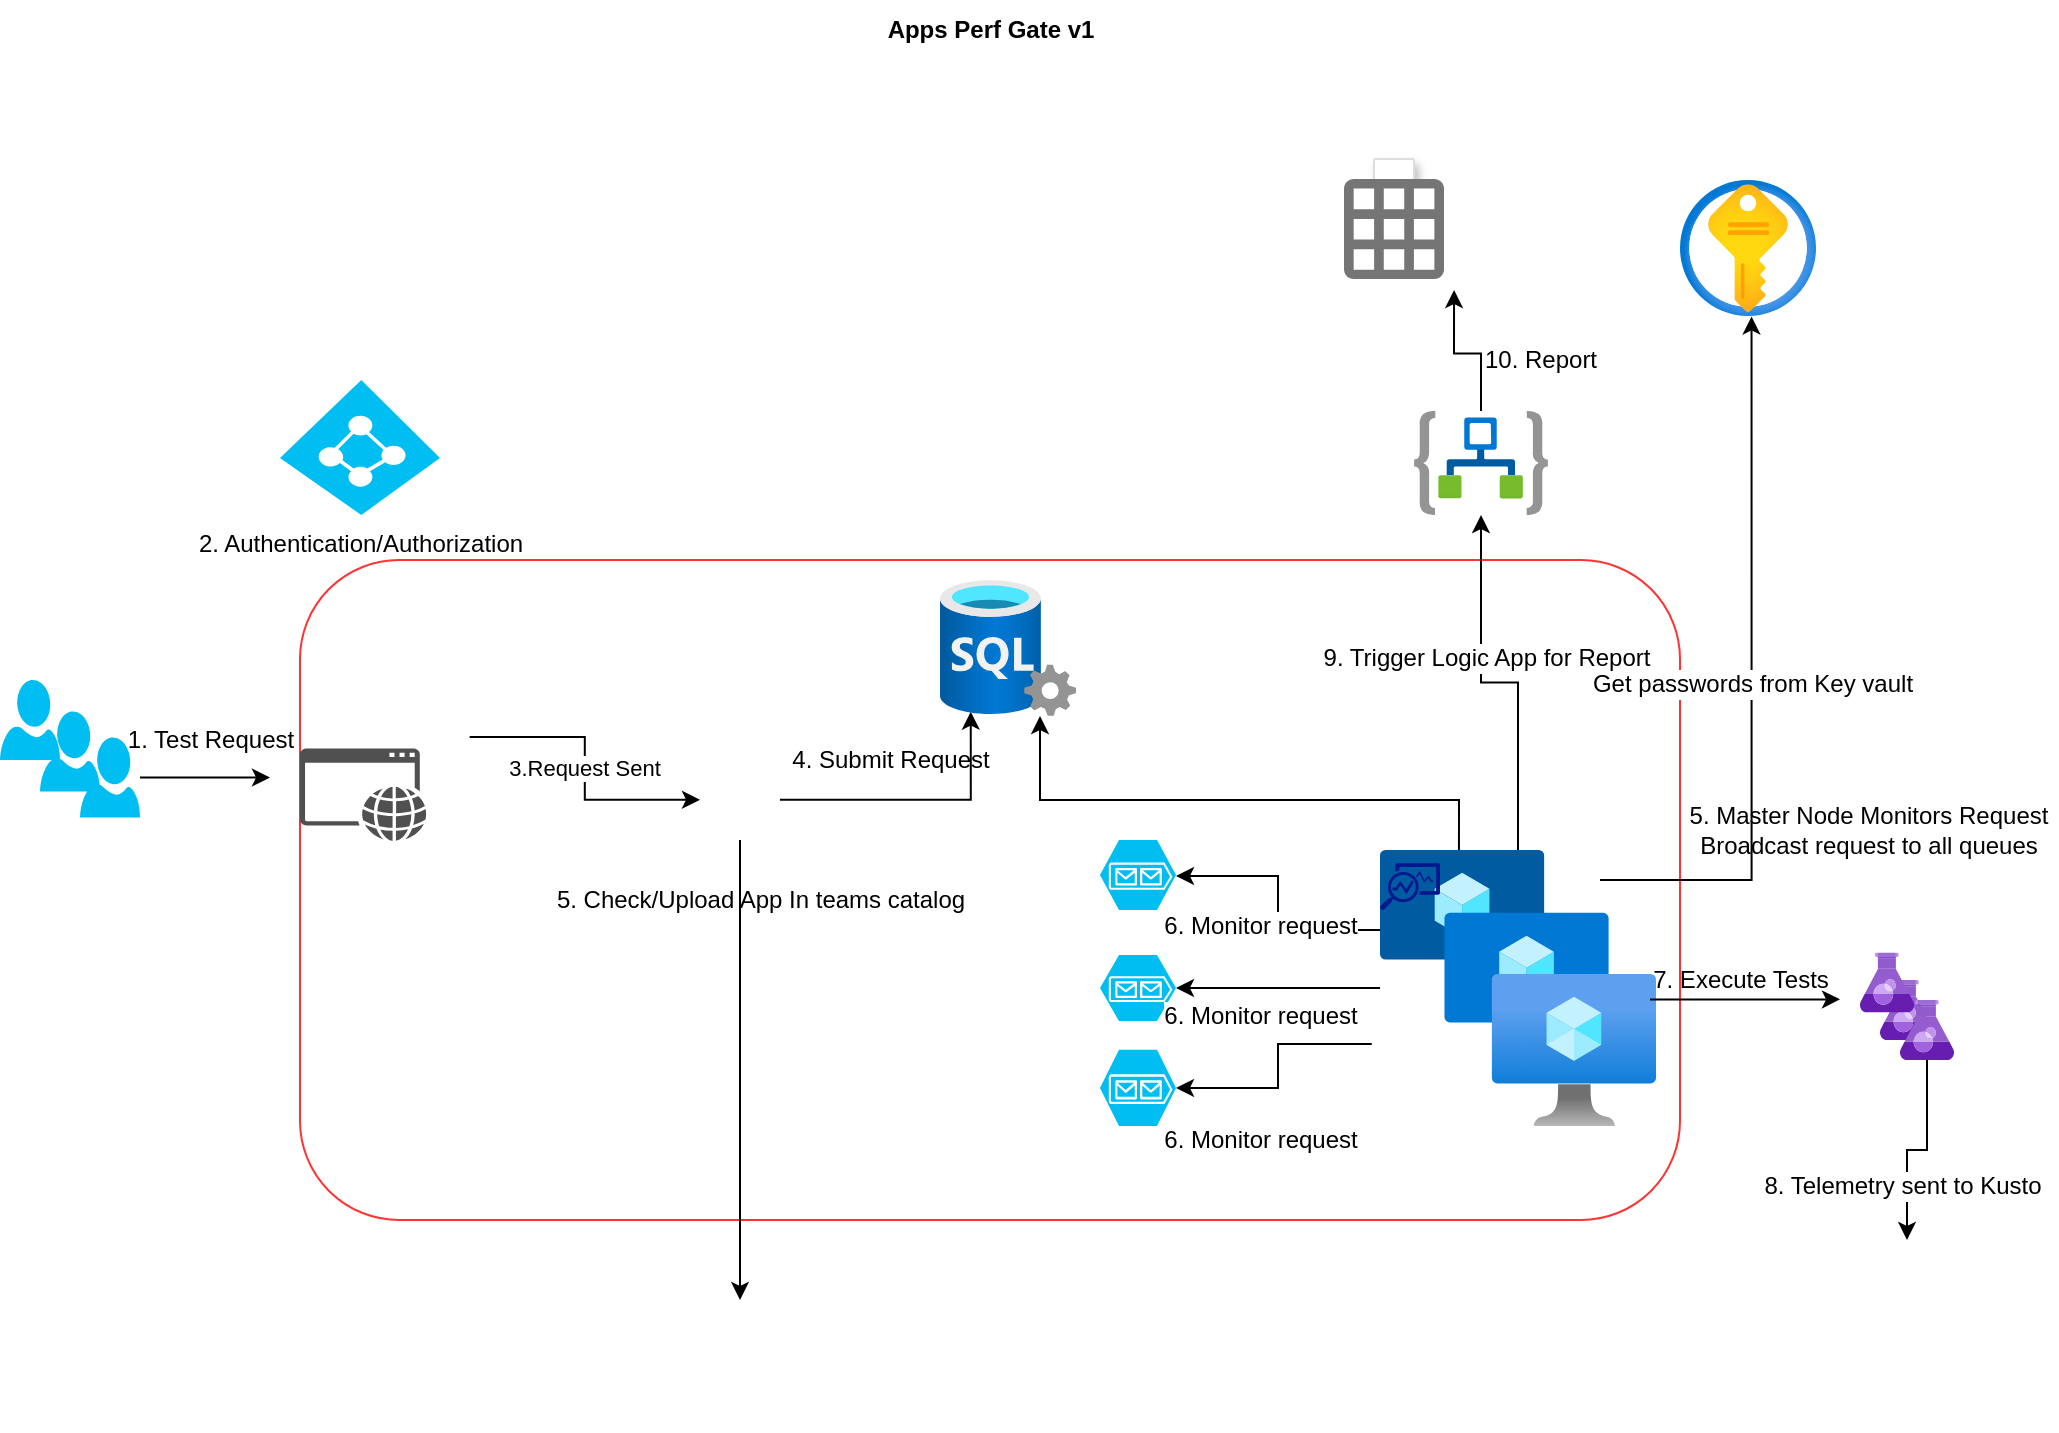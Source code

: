 <mxfile version="20.0.4" type="github">
  <diagram id="MLmHu1FTsnMF05LZP3E4" name="Page-1">
    <mxGraphModel dx="2934" dy="1011" grid="1" gridSize="10" guides="1" tooltips="1" connect="1" arrows="1" fold="1" page="1" pageScale="1" pageWidth="1100" pageHeight="1700" math="0" shadow="0">
      <root>
        <mxCell id="0" />
        <mxCell id="1" parent="0" />
        <mxCell id="g76XsvOcrzSk1p-11QXU-3" value="" style="rounded=1;whiteSpace=wrap;html=1;strokeColor=#FF3333;" parent="1" vertex="1">
          <mxGeometry x="210" y="340" width="690" height="330" as="geometry" />
        </mxCell>
        <mxCell id="BwfMt-pczbsLhnT2GrHr-9" value="" style="group" parent="1" vertex="1" connectable="0">
          <mxGeometry x="210" y="400" width="238" height="176.25" as="geometry" />
        </mxCell>
        <mxCell id="BwfMt-pczbsLhnT2GrHr-3" value="" style="sketch=0;pointerEvents=1;shadow=0;dashed=0;html=1;strokeColor=none;fillColor=#505050;labelPosition=center;verticalLabelPosition=bottom;verticalAlign=top;outlineConnect=0;align=center;shape=mxgraph.office.communications.skype_for_business_web_app_client;" parent="BwfMt-pczbsLhnT2GrHr-9" vertex="1">
          <mxGeometry y="31.582" width="90" height="48.902" as="geometry" />
        </mxCell>
        <mxCell id="BwfMt-pczbsLhnT2GrHr-5" value="" style="whiteSpace=wrap;html=1;aspect=fixed;strokeColor=none;" parent="BwfMt-pczbsLhnT2GrHr-9" vertex="1">
          <mxGeometry x="60" width="57.052" height="57.052" as="geometry" />
        </mxCell>
        <mxCell id="BwfMt-pczbsLhnT2GrHr-6" value="" style="shape=image;html=1;verticalAlign=top;verticalLabelPosition=bottom;labelBackgroundColor=#ffffff;imageAspect=0;aspect=fixed;image=https://cdn1.iconfinder.com/data/icons/ionicons-fill-vol-2/512/logo-react-128.png" parent="BwfMt-pczbsLhnT2GrHr-9" vertex="1">
          <mxGeometry x="62" y="17.116" width="22.821" height="22.821" as="geometry" />
        </mxCell>
        <mxCell id="BwfMt-pczbsLhnT2GrHr-15" value="" style="group" parent="1" vertex="1" connectable="0">
          <mxGeometry x="60" y="400" width="155" height="68.75" as="geometry" />
        </mxCell>
        <mxCell id="BwfMt-pczbsLhnT2GrHr-10" value="" style="verticalLabelPosition=bottom;html=1;verticalAlign=top;align=center;strokeColor=none;fillColor=#00BEF2;shape=mxgraph.azure.user;" parent="BwfMt-pczbsLhnT2GrHr-15" vertex="1">
          <mxGeometry x="20" y="15.75" width="30" height="40" as="geometry" />
        </mxCell>
        <mxCell id="BwfMt-pczbsLhnT2GrHr-13" value="" style="verticalLabelPosition=bottom;html=1;verticalAlign=top;align=center;strokeColor=none;fillColor=#00BEF2;shape=mxgraph.azure.user;" parent="BwfMt-pczbsLhnT2GrHr-15" vertex="1">
          <mxGeometry x="40" y="28.75" width="30" height="40" as="geometry" />
        </mxCell>
        <mxCell id="BwfMt-pczbsLhnT2GrHr-14" value="" style="verticalLabelPosition=bottom;html=1;verticalAlign=top;align=center;strokeColor=none;fillColor=#00BEF2;shape=mxgraph.azure.user;" parent="BwfMt-pczbsLhnT2GrHr-15" vertex="1">
          <mxGeometry width="30" height="40" as="geometry" />
        </mxCell>
        <mxCell id="BwfMt-pczbsLhnT2GrHr-68" value="&lt;font color=&quot;#000000&quot;&gt;1. Test Request&lt;/font&gt;" style="text;html=1;align=center;verticalAlign=middle;resizable=0;points=[];autosize=1;strokeColor=none;fillColor=none;fontColor=#9999FF;" parent="BwfMt-pczbsLhnT2GrHr-15" vertex="1">
          <mxGeometry x="55" y="20" width="100" height="20" as="geometry" />
        </mxCell>
        <mxCell id="BwfMt-pczbsLhnT2GrHr-23" value="" style="edgeStyle=orthogonalEdgeStyle;rounded=0;orthogonalLoop=1;jettySize=auto;html=1;fontColor=#BABABA;" parent="1" source="BwfMt-pczbsLhnT2GrHr-13" edge="1">
          <mxGeometry relative="1" as="geometry">
            <mxPoint x="195" y="448.75" as="targetPoint" />
          </mxGeometry>
        </mxCell>
        <mxCell id="BwfMt-pczbsLhnT2GrHr-11" value="2. Authentication/Authorization" style="verticalLabelPosition=bottom;html=1;verticalAlign=top;align=center;strokeColor=none;fillColor=#00BEF2;shape=mxgraph.azure.azure_active_directory;fontSize=12;labelPosition=center;" parent="1" vertex="1">
          <mxGeometry x="200" y="250" width="80" height="67.5" as="geometry" />
        </mxCell>
        <mxCell id="BwfMt-pczbsLhnT2GrHr-54" style="edgeStyle=orthogonalEdgeStyle;rounded=0;orthogonalLoop=1;jettySize=auto;html=1;fontColor=#BABABA;entryX=0.226;entryY=0.968;entryDx=0;entryDy=0;entryPerimeter=0;" parent="1" source="BwfMt-pczbsLhnT2GrHr-25" target="BwfMt-pczbsLhnT2GrHr-30" edge="1">
          <mxGeometry relative="1" as="geometry">
            <mxPoint x="490" y="340" as="targetPoint" />
          </mxGeometry>
        </mxCell>
        <mxCell id="BwfMt-pczbsLhnT2GrHr-66" style="edgeStyle=orthogonalEdgeStyle;rounded=0;orthogonalLoop=1;jettySize=auto;html=1;fontColor=#BABABA;entryX=0.5;entryY=0;entryDx=0;entryDy=0;" parent="1" source="BwfMt-pczbsLhnT2GrHr-25" target="BwfMt-pczbsLhnT2GrHr-43" edge="1">
          <mxGeometry relative="1" as="geometry">
            <mxPoint x="430" y="550" as="targetPoint" />
          </mxGeometry>
        </mxCell>
        <mxCell id="BwfMt-pczbsLhnT2GrHr-25" value="" style="shape=image;verticalLabelPosition=bottom;labelBackgroundColor=default;verticalAlign=top;aspect=fixed;imageAspect=0;image=https://cdn-icons-png.flaticon.com/512/2165/2165004.png;" parent="1" vertex="1">
          <mxGeometry x="410" y="439.94" width="40" height="40" as="geometry" />
        </mxCell>
        <mxCell id="BwfMt-pczbsLhnT2GrHr-69" style="edgeStyle=orthogonalEdgeStyle;rounded=0;orthogonalLoop=1;jettySize=auto;html=1;fontSize=12;fontColor=#000000;exitX=0.286;exitY=0.014;exitDx=0;exitDy=0;exitPerimeter=0;" parent="1" source="BwfMt-pczbsLhnT2GrHr-36" target="BwfMt-pczbsLhnT2GrHr-30" edge="1">
          <mxGeometry relative="1" as="geometry">
            <mxPoint x="790" y="480" as="sourcePoint" />
            <Array as="points">
              <mxPoint x="790" y="460" />
              <mxPoint x="580" y="460" />
            </Array>
          </mxGeometry>
        </mxCell>
        <mxCell id="BwfMt-pczbsLhnT2GrHr-30" value="" style="aspect=fixed;html=1;points=[];align=center;image;fontSize=12;image=img/lib/azure2/databases/SQL_Server.svg;fontColor=#BABABA;strokeColor=default;strokeWidth=0.5;" parent="1" vertex="1">
          <mxGeometry x="530" y="350" width="68" height="68" as="geometry" />
        </mxCell>
        <mxCell id="BwfMt-pczbsLhnT2GrHr-37" value="" style="aspect=fixed;html=1;points=[];align=center;image;fontSize=12;image=img/lib/azure2/security/Key_Vaults.svg;fontColor=#BABABA;strokeColor=default;strokeWidth=0.5;" parent="1" vertex="1">
          <mxGeometry x="900" y="150" width="68" height="68" as="geometry" />
        </mxCell>
        <mxCell id="BwfMt-pczbsLhnT2GrHr-85" style="edgeStyle=orthogonalEdgeStyle;rounded=0;orthogonalLoop=1;jettySize=auto;html=1;fontSize=12;fontColor=#000000;entryX=0.603;entryY=0.962;entryDx=0;entryDy=0;entryPerimeter=0;" parent="1" source="BwfMt-pczbsLhnT2GrHr-41" target="BwfMt-pczbsLhnT2GrHr-84" edge="1">
          <mxGeometry relative="1" as="geometry">
            <mxPoint x="780" y="240" as="targetPoint" />
          </mxGeometry>
        </mxCell>
        <mxCell id="BwfMt-pczbsLhnT2GrHr-41" value="" style="aspect=fixed;html=1;points=[];align=center;image;fontSize=12;image=img/lib/azure2/integration/Logic_Apps.svg;fontColor=#BABABA;strokeColor=default;strokeWidth=0.5;" parent="1" vertex="1">
          <mxGeometry x="767" y="265.5" width="67" height="52" as="geometry" />
        </mxCell>
        <mxCell id="BwfMt-pczbsLhnT2GrHr-43" value="" style="shape=image;verticalLabelPosition=bottom;labelBackgroundColor=default;verticalAlign=top;aspect=fixed;imageAspect=0;image=https://squiglit.com/wp-content/uploads/2021/04/logo-ms-graph-api.png;" parent="1" vertex="1">
          <mxGeometry x="380" y="710" width="100" height="60" as="geometry" />
        </mxCell>
        <mxCell id="BwfMt-pczbsLhnT2GrHr-53" value="" style="group" parent="1" vertex="1" connectable="0">
          <mxGeometry x="610" y="480" width="278" height="143" as="geometry" />
        </mxCell>
        <mxCell id="BwfMt-pczbsLhnT2GrHr-32" value="" style="verticalLabelPosition=bottom;html=1;verticalAlign=top;align=center;strokeColor=none;fillColor=#00BEF2;shape=mxgraph.azure.storage_queue;fontColor=#BABABA;" parent="BwfMt-pczbsLhnT2GrHr-53" vertex="1">
          <mxGeometry width="38" height="35.01" as="geometry" />
        </mxCell>
        <mxCell id="BwfMt-pczbsLhnT2GrHr-34" value="" style="verticalLabelPosition=bottom;html=1;verticalAlign=top;align=center;strokeColor=none;fillColor=#00BEF2;shape=mxgraph.azure.storage_queue;fontColor=#BABABA;" parent="BwfMt-pczbsLhnT2GrHr-53" vertex="1">
          <mxGeometry y="57.44" width="38" height="33.12" as="geometry" />
        </mxCell>
        <mxCell id="BwfMt-pczbsLhnT2GrHr-35" value="" style="verticalLabelPosition=bottom;html=1;verticalAlign=top;align=center;strokeColor=none;fillColor=#00BEF2;shape=mxgraph.azure.storage_queue;fontColor=#BABABA;" parent="BwfMt-pczbsLhnT2GrHr-53" vertex="1">
          <mxGeometry y="104.88" width="38" height="38.12" as="geometry" />
        </mxCell>
        <mxCell id="BwfMt-pczbsLhnT2GrHr-36" value="" style="aspect=fixed;html=1;points=[];align=center;image;fontSize=12;image=img/lib/azure2/compute/VM_Scale_Sets.svg;fontColor=#BABABA;strokeColor=default;strokeWidth=0.5;" parent="BwfMt-pczbsLhnT2GrHr-53" vertex="1">
          <mxGeometry x="140" y="5" width="138" height="138" as="geometry" />
        </mxCell>
        <mxCell id="BwfMt-pczbsLhnT2GrHr-50" value="" style="edgeStyle=orthogonalEdgeStyle;rounded=0;orthogonalLoop=1;jettySize=auto;html=1;fontColor=#BABABA;" parent="BwfMt-pczbsLhnT2GrHr-53" source="BwfMt-pczbsLhnT2GrHr-36" target="BwfMt-pczbsLhnT2GrHr-32" edge="1">
          <mxGeometry relative="1" as="geometry">
            <Array as="points">
              <mxPoint x="89" y="45" />
              <mxPoint x="89" y="18" />
            </Array>
          </mxGeometry>
        </mxCell>
        <mxCell id="BwfMt-pczbsLhnT2GrHr-76" value="6. Monitor request" style="edgeLabel;html=1;align=center;verticalAlign=middle;resizable=0;points=[];fontSize=12;fontColor=#000000;" parent="BwfMt-pczbsLhnT2GrHr-50" vertex="1" connectable="0">
          <mxGeometry x="-0.358" y="-4" relative="1" as="geometry">
            <mxPoint x="-19" y="2" as="offset" />
          </mxGeometry>
        </mxCell>
        <mxCell id="BwfMt-pczbsLhnT2GrHr-51" value="" style="edgeStyle=orthogonalEdgeStyle;rounded=0;orthogonalLoop=1;jettySize=auto;html=1;fontColor=#BABABA;" parent="BwfMt-pczbsLhnT2GrHr-53" source="BwfMt-pczbsLhnT2GrHr-36" target="BwfMt-pczbsLhnT2GrHr-34" edge="1">
          <mxGeometry relative="1" as="geometry" />
        </mxCell>
        <mxCell id="BwfMt-pczbsLhnT2GrHr-52" value="" style="edgeStyle=orthogonalEdgeStyle;rounded=0;orthogonalLoop=1;jettySize=auto;html=1;fontColor=#BABABA;exitX=-0.03;exitY=0.703;exitDx=0;exitDy=0;exitPerimeter=0;" parent="BwfMt-pczbsLhnT2GrHr-53" source="BwfMt-pczbsLhnT2GrHr-36" target="BwfMt-pczbsLhnT2GrHr-35" edge="1">
          <mxGeometry relative="1" as="geometry">
            <mxPoint x="110" y="105" as="sourcePoint" />
          </mxGeometry>
        </mxCell>
        <mxCell id="BwfMt-pczbsLhnT2GrHr-46" value="" style="shape=image;verticalLabelPosition=bottom;labelBackgroundColor=default;verticalAlign=top;aspect=fixed;imageAspect=0;image=https://betanews.com/wp-content/uploads/2014/06/ServiceTray200-175.png;" parent="BwfMt-pczbsLhnT2GrHr-53" vertex="1">
          <mxGeometry x="199.36" y="9.07" width="19.28" height="16.87" as="geometry" />
        </mxCell>
        <mxCell id="BwfMt-pczbsLhnT2GrHr-47" value="" style="shape=image;verticalLabelPosition=bottom;labelBackgroundColor=default;verticalAlign=top;aspect=fixed;imageAspect=0;image=https://betanews.com/wp-content/uploads/2014/06/ServiceTray200-175.png;" parent="BwfMt-pczbsLhnT2GrHr-53" vertex="1">
          <mxGeometry x="230.72" y="43.13" width="19.28" height="16.87" as="geometry" />
        </mxCell>
        <mxCell id="BwfMt-pczbsLhnT2GrHr-48" value="" style="shape=image;verticalLabelPosition=bottom;labelBackgroundColor=default;verticalAlign=top;aspect=fixed;imageAspect=0;image=https://betanews.com/wp-content/uploads/2014/06/ServiceTray200-175.png;" parent="BwfMt-pczbsLhnT2GrHr-53" vertex="1">
          <mxGeometry x="255.72" y="71.25" width="19.28" height="16.87" as="geometry" />
        </mxCell>
        <mxCell id="BwfMt-pczbsLhnT2GrHr-75" value="" style="sketch=0;aspect=fixed;pointerEvents=1;shadow=0;dashed=0;html=1;strokeColor=none;labelPosition=center;verticalLabelPosition=bottom;verticalAlign=top;align=center;fillColor=#00188D;shape=mxgraph.mscae.enterprise.monitor_running_apps;fontSize=12;fontColor=#000000;" parent="BwfMt-pczbsLhnT2GrHr-53" vertex="1">
          <mxGeometry x="140" y="11.61" width="30" height="23.4" as="geometry" />
        </mxCell>
        <mxCell id="BwfMt-pczbsLhnT2GrHr-77" value="6. Monitor request" style="edgeLabel;html=1;align=center;verticalAlign=middle;resizable=0;points=[];fontSize=12;fontColor=#000000;" parent="BwfMt-pczbsLhnT2GrHr-53" vertex="1" connectable="0">
          <mxGeometry x="80" y="88.12" as="geometry" />
        </mxCell>
        <mxCell id="BwfMt-pczbsLhnT2GrHr-64" value="3.Request Sent&lt;br&gt;" style="edgeStyle=orthogonalEdgeStyle;rounded=0;orthogonalLoop=1;jettySize=auto;html=1;fontColor=#000000;" parent="1" source="BwfMt-pczbsLhnT2GrHr-6" target="BwfMt-pczbsLhnT2GrHr-25" edge="1">
          <mxGeometry relative="1" as="geometry" />
        </mxCell>
        <mxCell id="BwfMt-pczbsLhnT2GrHr-65" style="edgeStyle=orthogonalEdgeStyle;rounded=0;orthogonalLoop=1;jettySize=auto;html=1;entryX=0.526;entryY=1.003;entryDx=0;entryDy=0;entryPerimeter=0;fontColor=#BABABA;" parent="1" target="BwfMt-pczbsLhnT2GrHr-37" edge="1">
          <mxGeometry relative="1" as="geometry">
            <mxPoint x="860" y="500" as="sourcePoint" />
            <Array as="points">
              <mxPoint x="936" y="500" />
            </Array>
          </mxGeometry>
        </mxCell>
        <mxCell id="BwfMt-pczbsLhnT2GrHr-79" value="Get passwords from Key vault" style="edgeLabel;html=1;align=center;verticalAlign=middle;resizable=0;points=[];fontSize=12;fontColor=#000000;" parent="BwfMt-pczbsLhnT2GrHr-65" vertex="1" connectable="0">
          <mxGeometry x="-0.028" relative="1" as="geometry">
            <mxPoint as="offset" />
          </mxGeometry>
        </mxCell>
        <mxCell id="BwfMt-pczbsLhnT2GrHr-67" style="edgeStyle=orthogonalEdgeStyle;rounded=0;orthogonalLoop=1;jettySize=auto;html=1;fontColor=#BABABA;" parent="1" source="BwfMt-pczbsLhnT2GrHr-36" target="BwfMt-pczbsLhnT2GrHr-41" edge="1">
          <mxGeometry relative="1" as="geometry">
            <mxPoint x="819" y="370" as="targetPoint" />
          </mxGeometry>
        </mxCell>
        <mxCell id="BwfMt-pczbsLhnT2GrHr-80" value="9. Trigger Logic App for Report" style="edgeLabel;html=1;align=center;verticalAlign=middle;resizable=0;points=[];fontSize=12;fontColor=#000000;" parent="BwfMt-pczbsLhnT2GrHr-67" vertex="1" connectable="0">
          <mxGeometry x="0.231" y="-2" relative="1" as="geometry">
            <mxPoint as="offset" />
          </mxGeometry>
        </mxCell>
        <mxCell id="BwfMt-pczbsLhnT2GrHr-70" value="5. Check/Upload App In teams catalog" style="text;html=1;align=center;verticalAlign=middle;resizable=0;points=[];autosize=1;strokeColor=none;fillColor=none;fontSize=12;fontColor=#000000;" parent="1" vertex="1">
          <mxGeometry x="330" y="500" width="220" height="20" as="geometry" />
        </mxCell>
        <mxCell id="BwfMt-pczbsLhnT2GrHr-71" value="4. Submit Request" style="text;html=1;align=center;verticalAlign=middle;resizable=0;points=[];autosize=1;strokeColor=none;fillColor=none;fontSize=12;fontColor=#000000;" parent="1" vertex="1">
          <mxGeometry x="450" y="430" width="110" height="20" as="geometry" />
        </mxCell>
        <mxCell id="BwfMt-pczbsLhnT2GrHr-72" value="5. Master Node Monitors Request&lt;br&gt;Broadcast request to all queues" style="text;html=1;align=center;verticalAlign=middle;resizable=0;points=[];autosize=1;strokeColor=none;fillColor=none;fontSize=12;fontColor=#000000;" parent="1" vertex="1">
          <mxGeometry x="898.5" y="460" width="190" height="30" as="geometry" />
        </mxCell>
        <mxCell id="BwfMt-pczbsLhnT2GrHr-78" value="6. Monitor request" style="edgeLabel;html=1;align=center;verticalAlign=middle;resizable=0;points=[];fontSize=12;fontColor=#000000;" parent="1" vertex="1" connectable="0">
          <mxGeometry x="690" y="630" as="geometry" />
        </mxCell>
        <mxCell id="BwfMt-pczbsLhnT2GrHr-84" value="" style="shape=image;html=1;verticalAlign=top;verticalLabelPosition=bottom;labelBackgroundColor=#ffffff;imageAspect=0;aspect=fixed;image=https://cdn0.iconfinder.com/data/icons/logos-microsoft-office-365/128/Microsoft_Office-07-128.png;fontSize=12;fontColor=#000000;strokeColor=default;strokeWidth=0.5;" parent="1" vertex="1">
          <mxGeometry x="740" y="130" width="78" height="78" as="geometry" />
        </mxCell>
        <mxCell id="BwfMt-pczbsLhnT2GrHr-81" value="" style="strokeColor=#dddddd;shadow=1;strokeWidth=1;rounded=1;absoluteArcSize=1;arcSize=2;labelPosition=center;verticalLabelPosition=bottom;align=center;verticalAlign=top;spacingLeft=0;fontColor=#000000;fontSize=12;whiteSpace=wrap;spacingBottom=2;" parent="1" vertex="1">
          <mxGeometry x="747" y="139.5" width="20" height="48.5" as="geometry" />
        </mxCell>
        <mxCell id="BwfMt-pczbsLhnT2GrHr-82" value="" style="sketch=0;dashed=0;connectable=0;html=1;fillColor=#757575;strokeColor=none;shape=mxgraph.gcp2.report;part=1;fontSize=12;fontColor=#000000;labelPosition=center;verticalLabelPosition=bottom;align=center;verticalAlign=top;" parent="BwfMt-pczbsLhnT2GrHr-81" vertex="1">
          <mxGeometry x="0.5" width="50" height="50" relative="1" as="geometry">
            <mxPoint x="-25" y="10" as="offset" />
          </mxGeometry>
        </mxCell>
        <mxCell id="BwfMt-pczbsLhnT2GrHr-86" value="10. Report" style="text;html=1;align=center;verticalAlign=middle;resizable=0;points=[];autosize=1;strokeColor=none;fillColor=none;fontSize=12;fontColor=#000000;" parent="1" vertex="1">
          <mxGeometry x="795" y="230" width="70" height="20" as="geometry" />
        </mxCell>
        <mxCell id="BwfMt-pczbsLhnT2GrHr-87" value="" style="sketch=0;aspect=fixed;html=1;points=[];align=center;image;fontSize=12;image=img/lib/mscae/Azure_Test_Plans.svg;fontColor=#000000;strokeColor=default;strokeWidth=0.5;" parent="1" vertex="1">
          <mxGeometry x="1000" y="550" width="27" height="30" as="geometry" />
        </mxCell>
        <mxCell id="BwfMt-pczbsLhnT2GrHr-88" value="" style="sketch=0;aspect=fixed;html=1;points=[];align=center;image;fontSize=12;image=img/lib/mscae/Azure_Test_Plans.svg;fontColor=#000000;strokeColor=default;strokeWidth=0.5;" parent="1" vertex="1">
          <mxGeometry x="990" y="536.25" width="27" height="30" as="geometry" />
        </mxCell>
        <mxCell id="BwfMt-pczbsLhnT2GrHr-95" style="edgeStyle=orthogonalEdgeStyle;rounded=0;orthogonalLoop=1;jettySize=auto;html=1;fontSize=12;fontColor=#000000;" parent="1" source="BwfMt-pczbsLhnT2GrHr-89" target="BwfMt-pczbsLhnT2GrHr-97" edge="1">
          <mxGeometry relative="1" as="geometry">
            <mxPoint x="993.5" y="630" as="targetPoint" />
          </mxGeometry>
        </mxCell>
        <mxCell id="BwfMt-pczbsLhnT2GrHr-96" value="8. Telemetry sent to Kusto" style="edgeLabel;html=1;align=center;verticalAlign=middle;resizable=0;points=[];fontSize=12;fontColor=#000000;" parent="BwfMt-pczbsLhnT2GrHr-95" vertex="1" connectable="0">
          <mxGeometry x="-0.269" y="7" relative="1" as="geometry">
            <mxPoint x="-20" y="26" as="offset" />
          </mxGeometry>
        </mxCell>
        <mxCell id="BwfMt-pczbsLhnT2GrHr-89" value="" style="sketch=0;aspect=fixed;html=1;points=[];align=center;image;fontSize=12;image=img/lib/mscae/Azure_Test_Plans.svg;fontColor=#000000;strokeColor=default;strokeWidth=0.5;" parent="1" vertex="1">
          <mxGeometry x="1010" y="560" width="27" height="30" as="geometry" />
        </mxCell>
        <mxCell id="BwfMt-pczbsLhnT2GrHr-90" style="edgeStyle=orthogonalEdgeStyle;rounded=0;orthogonalLoop=1;jettySize=auto;html=1;fontSize=12;fontColor=#000000;" parent="1" source="BwfMt-pczbsLhnT2GrHr-48" edge="1">
          <mxGeometry relative="1" as="geometry">
            <mxPoint x="980" y="559.685" as="targetPoint" />
          </mxGeometry>
        </mxCell>
        <mxCell id="BwfMt-pczbsLhnT2GrHr-91" value="7. Execute Tests" style="text;html=1;align=center;verticalAlign=middle;resizable=0;points=[];autosize=1;strokeColor=none;fillColor=none;fontSize=12;fontColor=#000000;" parent="1" vertex="1">
          <mxGeometry x="880" y="540" width="100" height="20" as="geometry" />
        </mxCell>
        <mxCell id="BwfMt-pczbsLhnT2GrHr-97" value="" style="shape=image;verticalLabelPosition=bottom;labelBackgroundColor=default;verticalAlign=top;aspect=fixed;imageAspect=0;image=https://procsi.blob.core.windows.net/blog-images/kusto-KustoIcon.png;" parent="1" vertex="1">
          <mxGeometry x="965" y="680" width="97" height="95.47" as="geometry" />
        </mxCell>
        <mxCell id="JJFjYeF8QexpbJHXPTYQ-60" value="&lt;b&gt;Apps Perf Gate v1&lt;/b&gt;" style="text;html=1;align=center;verticalAlign=middle;resizable=0;points=[];autosize=1;strokeColor=none;fillColor=none;" vertex="1" parent="1">
          <mxGeometry x="490" y="60" width="130" height="30" as="geometry" />
        </mxCell>
      </root>
    </mxGraphModel>
  </diagram>
</mxfile>
